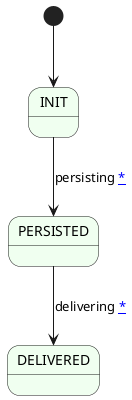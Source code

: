 @startuml
skinparam state {
    BackgroundColor HoneyDew
}

[*] --> INIT
INIT --> PERSISTED : persisting [[https://github.com/ONSdigital/rm-sample-service/blob/main/src/main/java/uk/gov/ons/ctp/response/sample/service/impl/SampleServiceImpl.java#L201 *]]
PERSISTED --> DELIVERED : delivering [[https://github.com/ONSdigital/rm-sample-service/blob/main/src/main/java/uk/gov/ons/ctp/response/sample/service/SampleDistributionService.java#L103 *]]
@enduml